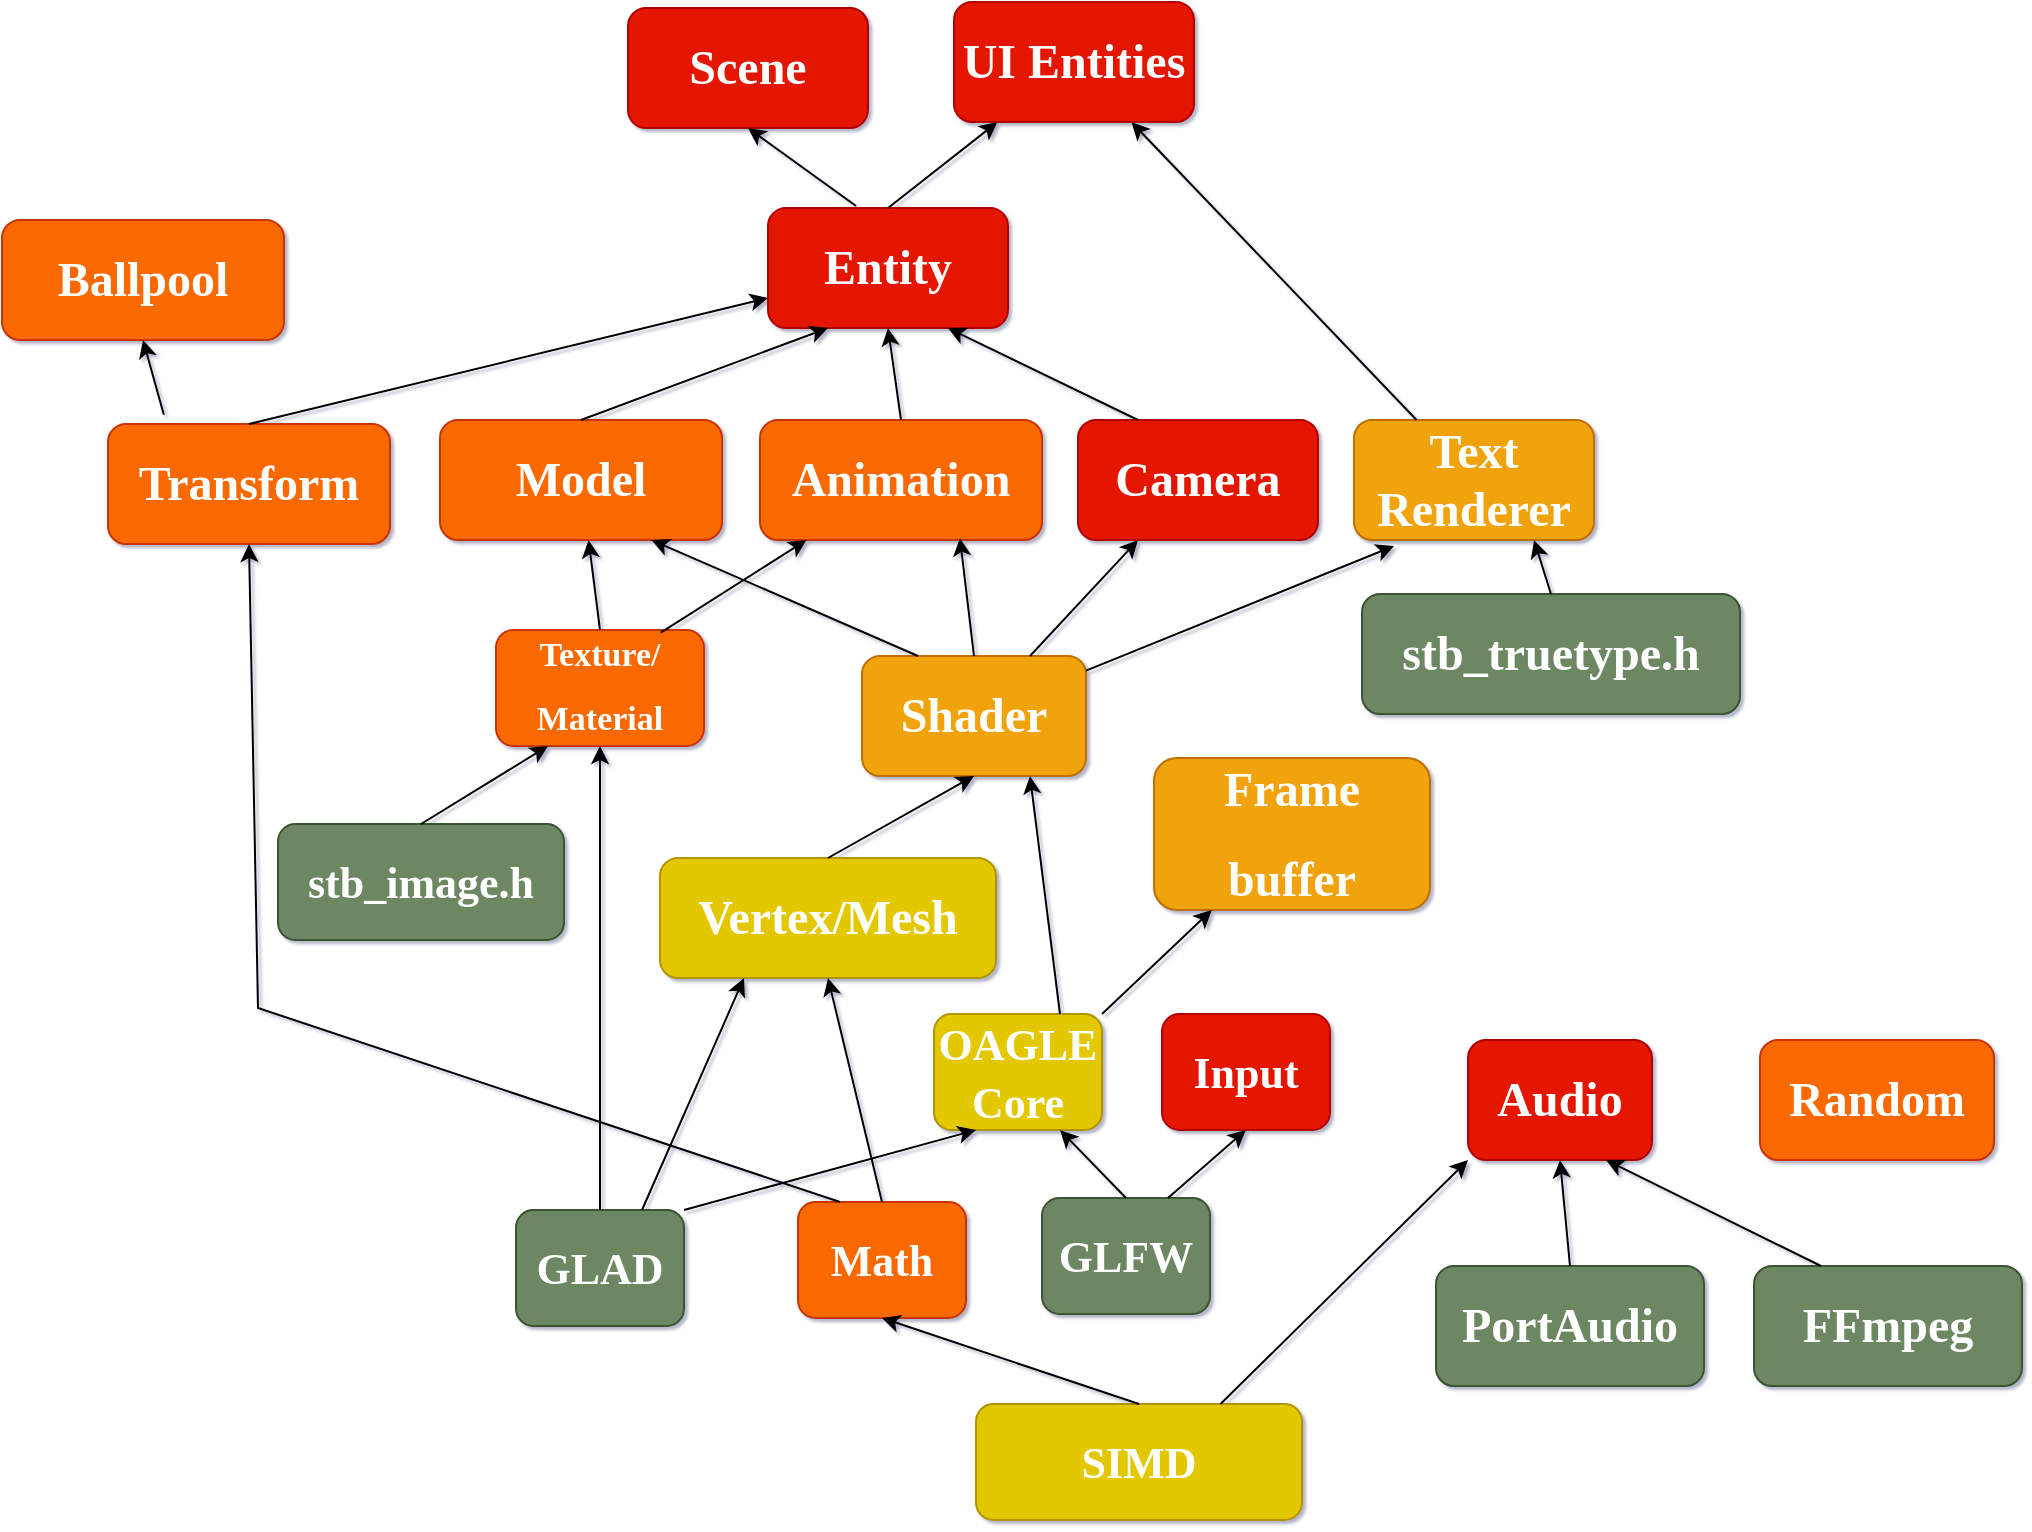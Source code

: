 <mxfile version="18.0.4" type="device"><diagram id="9VdLsPLNuFiTH6jB8qJZ" name="Page-1"><mxGraphModel dx="2073" dy="887" grid="0" gridSize="10" guides="1" tooltips="1" connect="1" arrows="1" fold="1" page="0" pageScale="1" pageWidth="827" pageHeight="1169" math="0" shadow="1"><root><mxCell id="0"/><mxCell id="1" parent="0"/><mxCell id="_cXQA5ow_P4DUe0oEmWK-1" value="&lt;h1&gt;&lt;b&gt;&lt;font color=&quot;#ffffff&quot; face=&quot;Tahoma&quot;&gt;UI Entities&lt;/font&gt;&lt;/b&gt;&lt;/h1&gt;" style="rounded=1;whiteSpace=wrap;html=1;fillColor=#e51400;fontColor=#ffffff;strokeColor=#B20000;" parent="1" vertex="1"><mxGeometry x="175" y="89" width="120" height="60" as="geometry"/></mxCell><mxCell id="_cXQA5ow_P4DUe0oEmWK-2" value="&lt;h1&gt;&lt;font color=&quot;#ffffff&quot; face=&quot;Tahoma&quot;&gt;Entity&lt;/font&gt;&lt;/h1&gt;" style="rounded=1;whiteSpace=wrap;html=1;fillColor=#e51400;fontColor=#ffffff;strokeColor=#B20000;" parent="1" vertex="1"><mxGeometry x="82" y="192" width="120" height="60" as="geometry"/></mxCell><mxCell id="_cXQA5ow_P4DUe0oEmWK-5" value="&lt;h1&gt;&lt;font color=&quot;#ffffff&quot; face=&quot;Tahoma&quot;&gt;Text Renderer&lt;/font&gt;&lt;/h1&gt;" style="rounded=1;whiteSpace=wrap;html=1;fillColor=#f0a30a;fontColor=#000000;strokeColor=#BD7000;" parent="1" vertex="1"><mxGeometry x="375" y="298" width="120" height="60" as="geometry"/></mxCell><mxCell id="_cXQA5ow_P4DUe0oEmWK-9" value="&lt;h1&gt;&lt;font color=&quot;#ffffff&quot; face=&quot;Tahoma&quot;&gt;stb_truetype.h&lt;/font&gt;&lt;/h1&gt;" style="rounded=1;whiteSpace=wrap;html=1;fillColor=#6d8764;fontColor=#ffffff;strokeColor=#3A5431;" parent="1" vertex="1"><mxGeometry x="379" y="385" width="189" height="60" as="geometry"/></mxCell><mxCell id="_cXQA5ow_P4DUe0oEmWK-13" value="&lt;h1&gt;&lt;font color=&quot;#ffffff&quot; face=&quot;Tahoma&quot;&gt;Shader&lt;/font&gt;&lt;/h1&gt;" style="rounded=1;whiteSpace=wrap;html=1;fillColor=#f0a30a;fontColor=#000000;strokeColor=#BD7000;" parent="1" vertex="1"><mxGeometry x="129" y="416" width="112" height="60" as="geometry"/></mxCell><mxCell id="_cXQA5ow_P4DUe0oEmWK-15" value="&lt;h1&gt;&lt;font color=&quot;#ffffff&quot; face=&quot;Tahoma&quot;&gt;Vertex/Mesh&lt;/font&gt;&lt;/h1&gt;" style="rounded=1;whiteSpace=wrap;html=1;fillColor=#e3c800;fontColor=#000000;strokeColor=#B09500;" parent="1" vertex="1"><mxGeometry x="28" y="517" width="168" height="60" as="geometry"/></mxCell><mxCell id="_cXQA5ow_P4DUe0oEmWK-17" value="" style="endArrow=classic;html=1;rounded=0;fontFamily=Tahoma;fontColor=#FFFFFF;exitX=0.5;exitY=0;exitDx=0;exitDy=0;" parent="1" source="_cXQA5ow_P4DUe0oEmWK-2" target="_cXQA5ow_P4DUe0oEmWK-1" edge="1"><mxGeometry width="50" height="50" relative="1" as="geometry"><mxPoint x="427" y="240" as="sourcePoint"/><mxPoint x="477" y="190" as="targetPoint"/></mxGeometry></mxCell><mxCell id="_cXQA5ow_P4DUe0oEmWK-22" value="" style="endArrow=classic;html=1;rounded=0;fontFamily=Tahoma;fontColor=#FFFFFF;" parent="1" source="_cXQA5ow_P4DUe0oEmWK-5" target="_cXQA5ow_P4DUe0oEmWK-1" edge="1"><mxGeometry width="50" height="50" relative="1" as="geometry"><mxPoint x="427" y="240" as="sourcePoint"/><mxPoint x="477" y="190" as="targetPoint"/></mxGeometry></mxCell><mxCell id="_cXQA5ow_P4DUe0oEmWK-23" value="" style="endArrow=classic;html=1;rounded=0;fontFamily=Tahoma;fontColor=#FFFFFF;exitX=0.5;exitY=0;exitDx=0;exitDy=0;entryX=0.75;entryY=1;entryDx=0;entryDy=0;fillColor=#e3c800;strokeColor=#000000;" parent="1" source="_cXQA5ow_P4DUe0oEmWK-9" target="_cXQA5ow_P4DUe0oEmWK-5" edge="1"><mxGeometry width="50" height="50" relative="1" as="geometry"><mxPoint x="497" y="356" as="sourcePoint"/><mxPoint x="521" y="303" as="targetPoint"/></mxGeometry></mxCell><mxCell id="_cXQA5ow_P4DUe0oEmWK-25" value="" style="endArrow=classic;html=1;rounded=0;fontFamily=Tahoma;fontColor=#FFFFFF;entryX=0.167;entryY=1.05;entryDx=0;entryDy=0;entryPerimeter=0;fillColor=#e3c800;strokeColor=#000000;" parent="1" source="_cXQA5ow_P4DUe0oEmWK-13" target="_cXQA5ow_P4DUe0oEmWK-5" edge="1"><mxGeometry width="50" height="50" relative="1" as="geometry"><mxPoint x="674" y="324" as="sourcePoint"/><mxPoint x="724" y="274" as="targetPoint"/></mxGeometry></mxCell><mxCell id="_cXQA5ow_P4DUe0oEmWK-26" value="&lt;h1&gt;&lt;font color=&quot;#ffffff&quot; face=&quot;Tahoma&quot;&gt;Animation&lt;/font&gt;&lt;/h1&gt;" style="rounded=1;whiteSpace=wrap;html=1;fillColor=#fa6800;fontColor=#000000;strokeColor=#C73500;" parent="1" vertex="1"><mxGeometry x="78" y="298" width="141" height="60" as="geometry"/></mxCell><mxCell id="_cXQA5ow_P4DUe0oEmWK-27" value="" style="endArrow=classic;html=1;rounded=0;fontFamily=Tahoma;fontColor=#FFFFFF;exitX=0.5;exitY=0;exitDx=0;exitDy=0;entryX=0.709;entryY=0.983;entryDx=0;entryDy=0;entryPerimeter=0;fillColor=#e3c800;strokeColor=#000000;" parent="1" source="_cXQA5ow_P4DUe0oEmWK-13" target="_cXQA5ow_P4DUe0oEmWK-26" edge="1"><mxGeometry width="50" height="50" relative="1" as="geometry"><mxPoint x="152" y="491" as="sourcePoint"/><mxPoint x="202" y="441" as="targetPoint"/></mxGeometry></mxCell><mxCell id="_cXQA5ow_P4DUe0oEmWK-28" value="&lt;h1&gt;&lt;font color=&quot;#ffffff&quot; face=&quot;Tahoma&quot;&gt;Model&lt;/font&gt;&lt;/h1&gt;" style="rounded=1;whiteSpace=wrap;html=1;fillColor=#fa6800;fontColor=#000000;strokeColor=#C73500;" parent="1" vertex="1"><mxGeometry x="-82" y="298" width="141" height="60" as="geometry"/></mxCell><mxCell id="_cXQA5ow_P4DUe0oEmWK-30" value="" style="endArrow=classic;html=1;rounded=0;fontFamily=Tahoma;fontColor=#FFFFFF;exitX=0.25;exitY=0;exitDx=0;exitDy=0;entryX=0.75;entryY=1;entryDx=0;entryDy=0;fillColor=#e3c800;strokeColor=#000000;" parent="1" source="_cXQA5ow_P4DUe0oEmWK-13" target="_cXQA5ow_P4DUe0oEmWK-28" edge="1"><mxGeometry width="50" height="50" relative="1" as="geometry"><mxPoint x="62" y="492" as="sourcePoint"/><mxPoint x="112" y="442" as="targetPoint"/></mxGeometry></mxCell><mxCell id="_cXQA5ow_P4DUe0oEmWK-31" value="" style="endArrow=classic;html=1;rounded=0;fontFamily=Tahoma;fontColor=#FFFFFF;exitX=0.5;exitY=0;exitDx=0;exitDy=0;entryX=0.25;entryY=1;entryDx=0;entryDy=0;" parent="1" source="_cXQA5ow_P4DUe0oEmWK-28" target="_cXQA5ow_P4DUe0oEmWK-2" edge="1"><mxGeometry width="50" height="50" relative="1" as="geometry"><mxPoint x="47" y="278" as="sourcePoint"/><mxPoint x="97" y="228" as="targetPoint"/></mxGeometry></mxCell><mxCell id="_cXQA5ow_P4DUe0oEmWK-32" value="" style="endArrow=classic;html=1;rounded=0;fontFamily=Tahoma;fontColor=#FFFFFF;exitX=0.5;exitY=0;exitDx=0;exitDy=0;entryX=0.5;entryY=1;entryDx=0;entryDy=0;" parent="1" source="_cXQA5ow_P4DUe0oEmWK-26" target="_cXQA5ow_P4DUe0oEmWK-2" edge="1"><mxGeometry width="50" height="50" relative="1" as="geometry"><mxPoint x="372" y="321" as="sourcePoint"/><mxPoint x="422" y="271" as="targetPoint"/></mxGeometry></mxCell><mxCell id="_cXQA5ow_P4DUe0oEmWK-33" value="" style="endArrow=classic;html=1;rounded=0;fontFamily=Tahoma;fontColor=#FFFFFF;exitX=0.5;exitY=0;exitDx=0;exitDy=0;entryX=0.5;entryY=1;entryDx=0;entryDy=0;fillColor=#e3c800;strokeColor=#000000;" parent="1" source="_cXQA5ow_P4DUe0oEmWK-15" target="_cXQA5ow_P4DUe0oEmWK-13" edge="1"><mxGeometry width="50" height="50" relative="1" as="geometry"><mxPoint x="32" y="574" as="sourcePoint"/><mxPoint x="82" y="524" as="targetPoint"/></mxGeometry></mxCell><mxCell id="_cXQA5ow_P4DUe0oEmWK-34" value="&lt;p style=&quot;line-height: 1&quot;&gt;&lt;/p&gt;&lt;h1 style=&quot;font-size: 17px&quot;&gt;&lt;font color=&quot;#ffffff&quot; face=&quot;Tahoma&quot; style=&quot;font-size: 17px&quot;&gt;Texture/&lt;/font&gt;&lt;/h1&gt;&lt;h1 style=&quot;font-size: 17px&quot;&gt;&lt;font color=&quot;#ffffff&quot; face=&quot;Tahoma&quot; style=&quot;font-size: 17px&quot;&gt;Material&lt;/font&gt;&lt;/h1&gt;&lt;p&gt;&lt;/p&gt;" style="rounded=1;whiteSpace=wrap;html=1;fillColor=#fa6800;fontColor=#000000;strokeColor=#C73500;" parent="1" vertex="1"><mxGeometry x="-54" y="403" width="104" height="58" as="geometry"/></mxCell><mxCell id="_cXQA5ow_P4DUe0oEmWK-35" value="" style="endArrow=classic;html=1;rounded=0;fontFamily=Tahoma;fontColor=#FFFFFF;exitX=0.5;exitY=0;exitDx=0;exitDy=0;fillColor=#e3c800;strokeColor=#000000;" parent="1" source="_cXQA5ow_P4DUe0oEmWK-34" target="_cXQA5ow_P4DUe0oEmWK-28" edge="1"><mxGeometry width="50" height="50" relative="1" as="geometry"><mxPoint y="465" as="sourcePoint"/><mxPoint x="50" y="415" as="targetPoint"/></mxGeometry></mxCell><mxCell id="_cXQA5ow_P4DUe0oEmWK-36" value="" style="endArrow=classic;html=1;rounded=0;fontFamily=Tahoma;fontColor=#FFFFFF;exitX=0.792;exitY=0.022;exitDx=0;exitDy=0;exitPerimeter=0;fillColor=#e3c800;strokeColor=#000000;" parent="1" source="_cXQA5ow_P4DUe0oEmWK-34" target="_cXQA5ow_P4DUe0oEmWK-26" edge="1"><mxGeometry width="50" height="50" relative="1" as="geometry"><mxPoint x="124" y="518" as="sourcePoint"/><mxPoint x="174" y="468" as="targetPoint"/></mxGeometry></mxCell><mxCell id="_cXQA5ow_P4DUe0oEmWK-37" value="&lt;p style=&quot;line-height: 1&quot;&gt;&lt;/p&gt;&lt;h1&gt;&lt;font color=&quot;#ffffff&quot; face=&quot;Tahoma&quot; style=&quot;font-size: 22px&quot;&gt;stb_image.h&lt;/font&gt;&lt;/h1&gt;&lt;p&gt;&lt;/p&gt;" style="rounded=1;whiteSpace=wrap;html=1;fillColor=#6d8764;fontColor=#ffffff;strokeColor=#3A5431;" parent="1" vertex="1"><mxGeometry x="-163" y="500" width="143" height="58" as="geometry"/></mxCell><mxCell id="_cXQA5ow_P4DUe0oEmWK-38" value="" style="endArrow=classic;html=1;rounded=0;fontFamily=Tahoma;fontSize=22;fontColor=#FFFFFF;exitX=0.5;exitY=0;exitDx=0;exitDy=0;entryX=0.25;entryY=1;entryDx=0;entryDy=0;fillColor=#e3c800;strokeColor=#000000;" parent="1" source="_cXQA5ow_P4DUe0oEmWK-37" target="_cXQA5ow_P4DUe0oEmWK-34" edge="1"><mxGeometry width="50" height="50" relative="1" as="geometry"><mxPoint x="-170" y="505" as="sourcePoint"/><mxPoint x="-120" y="455" as="targetPoint"/></mxGeometry></mxCell><mxCell id="_cXQA5ow_P4DUe0oEmWK-39" value="&lt;p style=&quot;line-height: 1&quot;&gt;&lt;/p&gt;&lt;h1&gt;&lt;font color=&quot;#ffffff&quot; face=&quot;Tahoma&quot; style=&quot;font-size: 22px&quot;&gt;GLAD&lt;/font&gt;&lt;/h1&gt;&lt;p&gt;&lt;/p&gt;" style="rounded=1;whiteSpace=wrap;html=1;fillColor=#6d8764;fontColor=#ffffff;strokeColor=#3A5431;" parent="1" vertex="1"><mxGeometry x="-44" y="693" width="84" height="58" as="geometry"/></mxCell><mxCell id="_cXQA5ow_P4DUe0oEmWK-40" value="" style="endArrow=classic;html=1;rounded=0;fontFamily=Tahoma;fontSize=22;fontColor=#FFFFFF;exitX=0.5;exitY=0;exitDx=0;exitDy=0;fillColor=#e3c800;strokeColor=#000000;" parent="1" source="_cXQA5ow_P4DUe0oEmWK-39" target="_cXQA5ow_P4DUe0oEmWK-34" edge="1"><mxGeometry width="50" height="50" relative="1" as="geometry"><mxPoint x="29" y="581" as="sourcePoint"/><mxPoint x="79" y="531" as="targetPoint"/></mxGeometry></mxCell><mxCell id="_cXQA5ow_P4DUe0oEmWK-41" value="" style="endArrow=classic;html=1;rounded=0;fontFamily=Tahoma;fontSize=22;fontColor=#FFFFFF;exitX=0.75;exitY=0;exitDx=0;exitDy=0;entryX=0.25;entryY=1;entryDx=0;entryDy=0;fillColor=#e3c800;strokeColor=#000000;" parent="1" source="_cXQA5ow_P4DUe0oEmWK-39" target="_cXQA5ow_P4DUe0oEmWK-15" edge="1"><mxGeometry width="50" height="50" relative="1" as="geometry"><mxPoint x="33" y="608" as="sourcePoint"/><mxPoint x="83" y="558" as="targetPoint"/></mxGeometry></mxCell><mxCell id="_cXQA5ow_P4DUe0oEmWK-42" value="&lt;p style=&quot;line-height: 1&quot;&gt;&lt;/p&gt;&lt;h1&gt;&lt;font color=&quot;#ffffff&quot; face=&quot;Tahoma&quot; style=&quot;font-size: 22px&quot;&gt;GLFW&lt;/font&gt;&lt;/h1&gt;&lt;p&gt;&lt;/p&gt;" style="rounded=1;whiteSpace=wrap;html=1;fillColor=#6d8764;fontColor=#ffffff;strokeColor=#3A5431;" parent="1" vertex="1"><mxGeometry x="219" y="687" width="84" height="58" as="geometry"/></mxCell><mxCell id="_cXQA5ow_P4DUe0oEmWK-43" value="&lt;p style=&quot;line-height: 1&quot;&gt;&lt;/p&gt;&lt;h1&gt;&lt;font color=&quot;#ffffff&quot; face=&quot;Tahoma&quot; style=&quot;font-size: 22px&quot;&gt;Input&lt;/font&gt;&lt;/h1&gt;&lt;p&gt;&lt;/p&gt;" style="rounded=1;whiteSpace=wrap;html=1;fillColor=#e51400;fontColor=#ffffff;strokeColor=#B20000;" parent="1" vertex="1"><mxGeometry x="279" y="595" width="84" height="58" as="geometry"/></mxCell><mxCell id="_cXQA5ow_P4DUe0oEmWK-44" value="" style="endArrow=classic;html=1;rounded=0;fontFamily=Tahoma;fontSize=22;fontColor=#FFFFFF;exitX=0.75;exitY=0;exitDx=0;exitDy=0;entryX=0.5;entryY=1;entryDx=0;entryDy=0;fillColor=#e3c800;strokeColor=#000000;" parent="1" source="_cXQA5ow_P4DUe0oEmWK-42" target="_cXQA5ow_P4DUe0oEmWK-43" edge="1"><mxGeometry width="50" height="50" relative="1" as="geometry"><mxPoint x="416" y="628" as="sourcePoint"/><mxPoint x="466" y="578" as="targetPoint"/></mxGeometry></mxCell><mxCell id="_cXQA5ow_P4DUe0oEmWK-45" value="&lt;p style=&quot;line-height: 1&quot;&gt;&lt;/p&gt;&lt;h1&gt;&lt;font color=&quot;#ffffff&quot; face=&quot;Tahoma&quot; style=&quot;font-size: 22px&quot;&gt;OAGLE Core&lt;/font&gt;&lt;/h1&gt;&lt;p&gt;&lt;/p&gt;" style="rounded=1;whiteSpace=wrap;html=1;fillColor=#e3c800;fontColor=#000000;strokeColor=#B09500;" parent="1" vertex="1"><mxGeometry x="165" y="595" width="84" height="58" as="geometry"/></mxCell><mxCell id="_cXQA5ow_P4DUe0oEmWK-46" value="" style="endArrow=classic;html=1;rounded=0;fontFamily=Tahoma;fontSize=22;fontColor=#FFFFFF;exitX=0.5;exitY=0;exitDx=0;exitDy=0;entryX=0.75;entryY=1;entryDx=0;entryDy=0;fillColor=#e3c800;strokeColor=#000000;" parent="1" source="_cXQA5ow_P4DUe0oEmWK-42" target="_cXQA5ow_P4DUe0oEmWK-45" edge="1"><mxGeometry width="50" height="50" relative="1" as="geometry"><mxPoint x="367" y="680" as="sourcePoint"/><mxPoint x="417" y="630" as="targetPoint"/></mxGeometry></mxCell><mxCell id="_cXQA5ow_P4DUe0oEmWK-47" value="" style="endArrow=classic;html=1;rounded=0;fontFamily=Tahoma;fontSize=22;fontColor=#FFFFFF;exitX=1;exitY=0;exitDx=0;exitDy=0;entryX=0.25;entryY=1;entryDx=0;entryDy=0;fillColor=#e3c800;strokeColor=#000000;" parent="1" source="_cXQA5ow_P4DUe0oEmWK-39" target="_cXQA5ow_P4DUe0oEmWK-45" edge="1"><mxGeometry width="50" height="50" relative="1" as="geometry"><mxPoint x="107" y="714" as="sourcePoint"/><mxPoint x="157" y="664" as="targetPoint"/></mxGeometry></mxCell><mxCell id="_cXQA5ow_P4DUe0oEmWK-48" value="" style="endArrow=classic;html=1;rounded=0;fontFamily=Tahoma;fontSize=22;fontColor=#FFFFFF;exitX=0.75;exitY=0;exitDx=0;exitDy=0;entryX=0.75;entryY=1;entryDx=0;entryDy=0;fillColor=#e3c800;strokeColor=#000000;" parent="1" source="_cXQA5ow_P4DUe0oEmWK-45" target="_cXQA5ow_P4DUe0oEmWK-13" edge="1"><mxGeometry width="50" height="50" relative="1" as="geometry"><mxPoint x="239" y="572" as="sourcePoint"/><mxPoint x="289" y="522" as="targetPoint"/></mxGeometry></mxCell><mxCell id="_cXQA5ow_P4DUe0oEmWK-50" value="&lt;h1&gt;&lt;font color=&quot;#ffffff&quot; face=&quot;Tahoma&quot;&gt;Audio&lt;/font&gt;&lt;/h1&gt;" style="rounded=1;whiteSpace=wrap;html=1;fillColor=#e51400;fontColor=#ffffff;strokeColor=#B20000;" parent="1" vertex="1"><mxGeometry x="432" y="608" width="92" height="60" as="geometry"/></mxCell><mxCell id="_cXQA5ow_P4DUe0oEmWK-52" value="&lt;h1&gt;&lt;font color=&quot;#ffffff&quot; face=&quot;Tahoma&quot;&gt;PortAudio&lt;/font&gt;&lt;/h1&gt;" style="rounded=1;whiteSpace=wrap;html=1;fillColor=#6d8764;fontColor=#ffffff;strokeColor=#3A5431;" parent="1" vertex="1"><mxGeometry x="416" y="721" width="134" height="60" as="geometry"/></mxCell><mxCell id="_cXQA5ow_P4DUe0oEmWK-53" value="&lt;h1&gt;&lt;font color=&quot;#ffffff&quot; face=&quot;Tahoma&quot;&gt;FFmpeg&lt;/font&gt;&lt;/h1&gt;" style="rounded=1;whiteSpace=wrap;html=1;fillColor=#6d8764;fontColor=#ffffff;strokeColor=#3A5431;" parent="1" vertex="1"><mxGeometry x="575" y="721" width="134" height="60" as="geometry"/></mxCell><mxCell id="_cXQA5ow_P4DUe0oEmWK-54" value="" style="endArrow=classic;html=1;rounded=0;fontFamily=Tahoma;fontSize=22;fontColor=#FFFFFF;exitX=0.5;exitY=0;exitDx=0;exitDy=0;entryX=0.5;entryY=1;entryDx=0;entryDy=0;fillColor=#e3c800;strokeColor=#000000;" parent="1" source="_cXQA5ow_P4DUe0oEmWK-52" target="_cXQA5ow_P4DUe0oEmWK-50" edge="1"><mxGeometry width="50" height="50" relative="1" as="geometry"><mxPoint x="341" y="858" as="sourcePoint"/><mxPoint x="391" y="808" as="targetPoint"/></mxGeometry></mxCell><mxCell id="_cXQA5ow_P4DUe0oEmWK-55" value="" style="endArrow=classic;html=1;rounded=0;fontFamily=Tahoma;fontSize=22;fontColor=#FFFFFF;exitX=0.25;exitY=0;exitDx=0;exitDy=0;entryX=0.75;entryY=1;entryDx=0;entryDy=0;fillColor=#e3c800;strokeColor=#000000;" parent="1" source="_cXQA5ow_P4DUe0oEmWK-53" target="_cXQA5ow_P4DUe0oEmWK-50" edge="1"><mxGeometry width="50" height="50" relative="1" as="geometry"><mxPoint x="488" y="860" as="sourcePoint"/><mxPoint x="538" y="818" as="targetPoint"/></mxGeometry></mxCell><mxCell id="_cXQA5ow_P4DUe0oEmWK-56" value="&lt;p style=&quot;line-height: 1&quot;&gt;&lt;/p&gt;&lt;h1&gt;&lt;font color=&quot;#ffffff&quot; face=&quot;Tahoma&quot; style=&quot;font-size: 22px&quot;&gt;Math&lt;/font&gt;&lt;/h1&gt;&lt;p&gt;&lt;/p&gt;" style="rounded=1;whiteSpace=wrap;html=1;fillColor=#fa6800;fontColor=#000000;strokeColor=#C73500;" parent="1" vertex="1"><mxGeometry x="97" y="689" width="84" height="58" as="geometry"/></mxCell><mxCell id="_cXQA5ow_P4DUe0oEmWK-58" value="" style="endArrow=classic;html=1;rounded=0;fontFamily=Tahoma;fontSize=22;fontColor=#FFFFFF;exitX=0.5;exitY=0;exitDx=0;exitDy=0;entryX=0.5;entryY=1;entryDx=0;entryDy=0;fillColor=#e3c800;strokeColor=#000000;" parent="1" source="_cXQA5ow_P4DUe0oEmWK-56" target="_cXQA5ow_P4DUe0oEmWK-15" edge="1"><mxGeometry width="50" height="50" relative="1" as="geometry"><mxPoint x="281" y="568" as="sourcePoint"/><mxPoint x="331" y="518" as="targetPoint"/></mxGeometry></mxCell><mxCell id="_cXQA5ow_P4DUe0oEmWK-59" value="&lt;p style=&quot;line-height: 1&quot;&gt;&lt;/p&gt;&lt;h1&gt;&lt;font color=&quot;#ffffff&quot; face=&quot;Tahoma&quot; style=&quot;font-size: 22px&quot;&gt;SIMD&lt;/font&gt;&lt;/h1&gt;&lt;p&gt;&lt;/p&gt;" style="rounded=1;whiteSpace=wrap;html=1;fillColor=#e3c800;fontColor=#000000;strokeColor=#B09500;" parent="1" vertex="1"><mxGeometry x="186" y="790" width="163" height="58" as="geometry"/></mxCell><mxCell id="_cXQA5ow_P4DUe0oEmWK-60" value="" style="endArrow=classic;html=1;rounded=0;fontFamily=Tahoma;fontSize=22;fontColor=#FFFFFF;exitX=0.5;exitY=0;exitDx=0;exitDy=0;entryX=0.5;entryY=1;entryDx=0;entryDy=0;fillColor=#e3c800;strokeColor=#000000;" parent="1" source="_cXQA5ow_P4DUe0oEmWK-59" target="_cXQA5ow_P4DUe0oEmWK-56" edge="1"><mxGeometry width="50" height="50" relative="1" as="geometry"><mxPoint x="279" y="863" as="sourcePoint"/><mxPoint x="329" y="813" as="targetPoint"/></mxGeometry></mxCell><mxCell id="_cXQA5ow_P4DUe0oEmWK-61" value="" style="endArrow=classic;html=1;rounded=0;fontFamily=Tahoma;fontSize=22;fontColor=#FFFFFF;exitX=0.75;exitY=0;exitDx=0;exitDy=0;entryX=0;entryY=1;entryDx=0;entryDy=0;fillColor=#e3c800;strokeColor=#000000;" parent="1" source="_cXQA5ow_P4DUe0oEmWK-59" target="_cXQA5ow_P4DUe0oEmWK-50" edge="1"><mxGeometry width="50" height="50" relative="1" as="geometry"><mxPoint x="439" y="821" as="sourcePoint"/><mxPoint x="489" y="771" as="targetPoint"/></mxGeometry></mxCell><mxCell id="_cXQA5ow_P4DUe0oEmWK-64" value="&lt;h1&gt;&lt;font color=&quot;#ffffff&quot; face=&quot;Tahoma&quot;&gt;Scene&lt;/font&gt;&lt;/h1&gt;" style="rounded=1;whiteSpace=wrap;html=1;fillColor=#e51400;fontColor=#ffffff;strokeColor=#B20000;" parent="1" vertex="1"><mxGeometry x="12" y="92" width="120" height="60" as="geometry"/></mxCell><mxCell id="_cXQA5ow_P4DUe0oEmWK-65" value="" style="endArrow=classic;html=1;rounded=0;fontFamily=Tahoma;fontSize=22;fontColor=#FFFFFF;exitX=0.367;exitY=-0.017;exitDx=0;exitDy=0;exitPerimeter=0;entryX=0.5;entryY=1;entryDx=0;entryDy=0;" parent="1" source="_cXQA5ow_P4DUe0oEmWK-2" target="_cXQA5ow_P4DUe0oEmWK-64" edge="1"><mxGeometry width="50" height="50" relative="1" as="geometry"><mxPoint x="-95" y="241" as="sourcePoint"/><mxPoint x="-45" y="191" as="targetPoint"/></mxGeometry></mxCell><mxCell id="_cXQA5ow_P4DUe0oEmWK-66" value="&lt;h1&gt;&lt;font color=&quot;#ffffff&quot; face=&quot;Tahoma&quot;&gt;Transform&lt;/font&gt;&lt;/h1&gt;" style="rounded=1;whiteSpace=wrap;html=1;fillColor=#fa6800;fontColor=#000000;strokeColor=#C73500;" parent="1" vertex="1"><mxGeometry x="-248" y="300" width="141" height="60" as="geometry"/></mxCell><mxCell id="_cXQA5ow_P4DUe0oEmWK-67" value="" style="endArrow=classic;html=1;rounded=0;fontFamily=Tahoma;fontSize=22;fontColor=#FFFFFF;strokeColor=#000000;entryX=0.5;entryY=1;entryDx=0;entryDy=0;exitX=0.25;exitY=0;exitDx=0;exitDy=0;" parent="1" source="_cXQA5ow_P4DUe0oEmWK-56" target="_cXQA5ow_P4DUe0oEmWK-66" edge="1"><mxGeometry width="50" height="50" relative="1" as="geometry"><mxPoint x="-400" y="547" as="sourcePoint"/><mxPoint x="-350" y="497" as="targetPoint"/><Array as="points"><mxPoint x="-173" y="592"/></Array></mxGeometry></mxCell><mxCell id="_cXQA5ow_P4DUe0oEmWK-69" value="&lt;h1&gt;&lt;font color=&quot;#ffffff&quot; face=&quot;Tahoma&quot;&gt;Random&lt;/font&gt;&lt;/h1&gt;" style="rounded=1;whiteSpace=wrap;html=1;fillColor=#fa6800;fontColor=#000000;strokeColor=#C73500;" parent="1" vertex="1"><mxGeometry x="578" y="608" width="117" height="60" as="geometry"/></mxCell><mxCell id="_cXQA5ow_P4DUe0oEmWK-70" value="" style="endArrow=classic;html=1;rounded=0;fontFamily=Tahoma;fontSize=22;fontColor=#FFFFFF;strokeColor=#000000;exitX=0.5;exitY=0;exitDx=0;exitDy=0;entryX=0;entryY=0.75;entryDx=0;entryDy=0;" parent="1" source="_cXQA5ow_P4DUe0oEmWK-66" target="_cXQA5ow_P4DUe0oEmWK-2" edge="1"><mxGeometry width="50" height="50" relative="1" as="geometry"><mxPoint x="-112" y="246" as="sourcePoint"/><mxPoint x="-62" y="196" as="targetPoint"/></mxGeometry></mxCell><mxCell id="_cXQA5ow_P4DUe0oEmWK-71" value="&lt;h1&gt;&lt;font color=&quot;#ffffff&quot; face=&quot;Tahoma&quot;&gt;Camera&lt;/font&gt;&lt;/h1&gt;" style="rounded=1;whiteSpace=wrap;html=1;fillColor=#e51400;fontColor=#ffffff;strokeColor=#B20000;" parent="1" vertex="1"><mxGeometry x="237" y="298" width="120" height="60" as="geometry"/></mxCell><mxCell id="_cXQA5ow_P4DUe0oEmWK-72" value="" style="endArrow=classic;html=1;rounded=0;fontFamily=Tahoma;fontSize=22;fontColor=#FFFFFF;strokeColor=#000000;exitX=0.75;exitY=0;exitDx=0;exitDy=0;entryX=0.25;entryY=1;entryDx=0;entryDy=0;" parent="1" source="_cXQA5ow_P4DUe0oEmWK-13" target="_cXQA5ow_P4DUe0oEmWK-71" edge="1"><mxGeometry width="50" height="50" relative="1" as="geometry"><mxPoint x="201" y="416" as="sourcePoint"/><mxPoint x="251" y="366" as="targetPoint"/></mxGeometry></mxCell><mxCell id="_cXQA5ow_P4DUe0oEmWK-73" value="" style="endArrow=classic;html=1;rounded=0;fontFamily=Tahoma;fontSize=22;fontColor=#FFFFFF;strokeColor=#000000;exitX=0.25;exitY=0;exitDx=0;exitDy=0;entryX=0.75;entryY=1;entryDx=0;entryDy=0;" parent="1" source="_cXQA5ow_P4DUe0oEmWK-71" target="_cXQA5ow_P4DUe0oEmWK-2" edge="1"><mxGeometry width="50" height="50" relative="1" as="geometry"><mxPoint x="257" y="270" as="sourcePoint"/><mxPoint x="307" y="220" as="targetPoint"/></mxGeometry></mxCell><mxCell id="-IHTEKADVWdnUAZfGdtJ-1" value="&lt;h1&gt;&lt;font color=&quot;#ffffff&quot; face=&quot;Tahoma&quot;&gt;Ballpool&lt;/font&gt;&lt;/h1&gt;" style="rounded=1;whiteSpace=wrap;html=1;fillColor=#fa6800;fontColor=#000000;strokeColor=#C73500;" vertex="1" parent="1"><mxGeometry x="-301" y="198" width="141" height="60" as="geometry"/></mxCell><mxCell id="-IHTEKADVWdnUAZfGdtJ-2" value="" style="endArrow=classic;html=1;rounded=0;exitX=0.198;exitY=-0.077;exitDx=0;exitDy=0;exitPerimeter=0;entryX=0.5;entryY=1;entryDx=0;entryDy=0;" edge="1" parent="1" source="_cXQA5ow_P4DUe0oEmWK-66" target="-IHTEKADVWdnUAZfGdtJ-1"><mxGeometry width="50" height="50" relative="1" as="geometry"><mxPoint x="268" y="479" as="sourcePoint"/><mxPoint x="318" y="429" as="targetPoint"/></mxGeometry></mxCell><mxCell id="-IHTEKADVWdnUAZfGdtJ-4" value="&lt;h1&gt;&lt;font color=&quot;#ffffff&quot; face=&quot;Tahoma&quot;&gt;Frame&lt;/font&gt;&lt;/h1&gt;&lt;h1&gt;&lt;font color=&quot;#ffffff&quot; face=&quot;Tahoma&quot;&gt;buffer&lt;/font&gt;&lt;/h1&gt;" style="rounded=1;whiteSpace=wrap;html=1;fillColor=#f0a30a;fontColor=#000000;strokeColor=#BD7000;" vertex="1" parent="1"><mxGeometry x="275" y="467" width="138" height="76" as="geometry"/></mxCell><mxCell id="-IHTEKADVWdnUAZfGdtJ-5" value="" style="endArrow=classic;html=1;rounded=0;exitX=1;exitY=0;exitDx=0;exitDy=0;" edge="1" parent="1" source="_cXQA5ow_P4DUe0oEmWK-45" target="-IHTEKADVWdnUAZfGdtJ-4"><mxGeometry width="50" height="50" relative="1" as="geometry"><mxPoint x="455" y="550" as="sourcePoint"/><mxPoint x="505" y="500" as="targetPoint"/></mxGeometry></mxCell></root></mxGraphModel></diagram></mxfile>